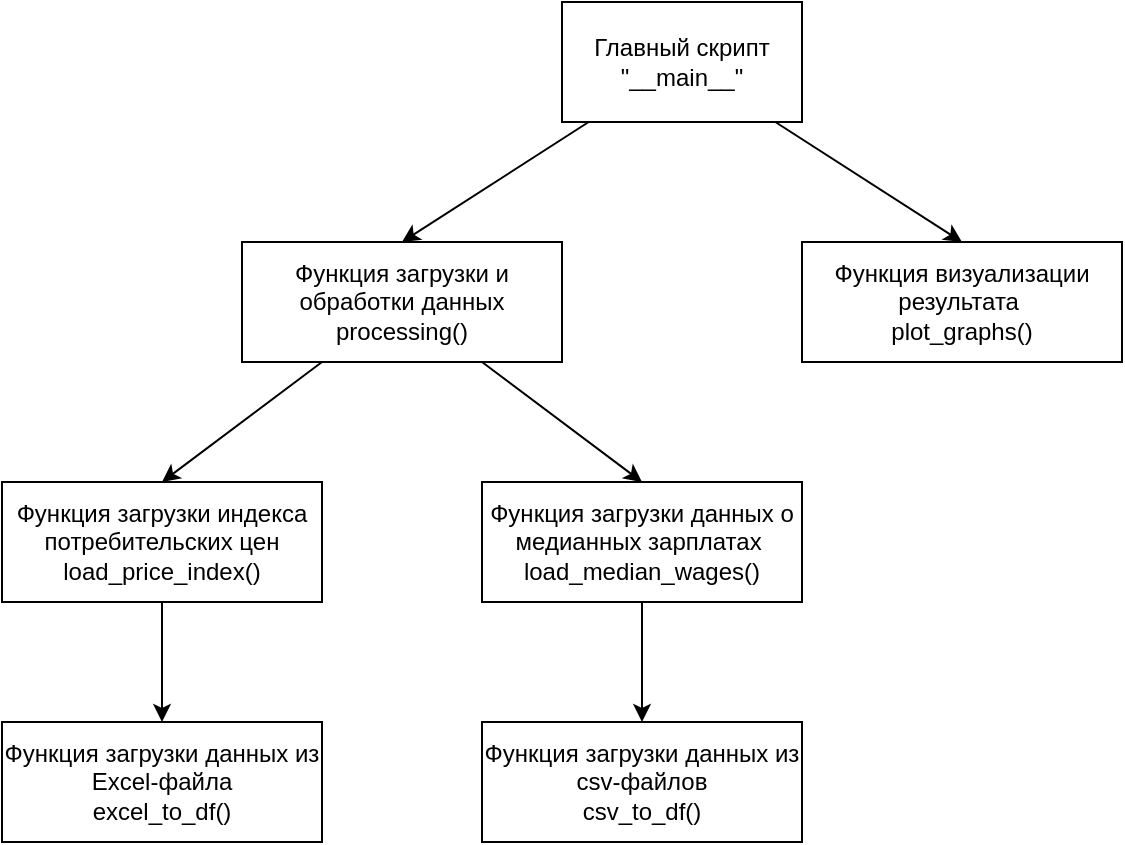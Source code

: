 <mxfile version="28.1.1">
  <diagram name="Страница — 1" id="pJUMcoHuVTegy9P4Nspx">
    <mxGraphModel dx="850" dy="574" grid="1" gridSize="10" guides="1" tooltips="1" connect="1" arrows="1" fold="1" page="1" pageScale="1" pageWidth="827" pageHeight="1169" math="0" shadow="0">
      <root>
        <mxCell id="0" />
        <mxCell id="1" parent="0" />
        <mxCell id="zQt9HYK2WzweEFcVUpTj-1" value="Главный скрипт&lt;div&gt;&quot;__main__&quot;&lt;/div&gt;" style="rounded=0;whiteSpace=wrap;html=1;" vertex="1" parent="1">
          <mxGeometry x="360" y="40" width="120" height="60" as="geometry" />
        </mxCell>
        <mxCell id="zQt9HYK2WzweEFcVUpTj-2" value="Функция загрузки и обработки данных&lt;div&gt;processing()&lt;/div&gt;" style="rounded=0;whiteSpace=wrap;html=1;" vertex="1" parent="1">
          <mxGeometry x="200" y="160" width="160" height="60" as="geometry" />
        </mxCell>
        <mxCell id="zQt9HYK2WzweEFcVUpTj-3" value="Функция визуализации результата&amp;nbsp;&lt;br&gt;plot_graphs()" style="rounded=0;whiteSpace=wrap;html=1;" vertex="1" parent="1">
          <mxGeometry x="480" y="160" width="160" height="60" as="geometry" />
        </mxCell>
        <mxCell id="zQt9HYK2WzweEFcVUpTj-4" value="Функция загрузки индекса потребительских цен load_price_index()" style="rounded=0;whiteSpace=wrap;html=1;" vertex="1" parent="1">
          <mxGeometry x="80" y="280" width="160" height="60" as="geometry" />
        </mxCell>
        <mxCell id="zQt9HYK2WzweEFcVUpTj-5" value="Функция загрузки данных из Excel-файла&lt;br&gt;excel_to_df()" style="rounded=0;whiteSpace=wrap;html=1;" vertex="1" parent="1">
          <mxGeometry x="80" y="400" width="160" height="60" as="geometry" />
        </mxCell>
        <mxCell id="zQt9HYK2WzweEFcVUpTj-6" value="Функция загрузки данных о медианных зарплатах&amp;nbsp;&lt;br&gt;load_median_wages()" style="rounded=0;whiteSpace=wrap;html=1;" vertex="1" parent="1">
          <mxGeometry x="320" y="280" width="160" height="60" as="geometry" />
        </mxCell>
        <mxCell id="zQt9HYK2WzweEFcVUpTj-7" value="Функция загрузки данных из csv-файлов&lt;br&gt;csv_to_df()" style="rounded=0;whiteSpace=wrap;html=1;" vertex="1" parent="1">
          <mxGeometry x="320" y="400" width="160" height="60" as="geometry" />
        </mxCell>
        <mxCell id="zQt9HYK2WzweEFcVUpTj-8" value="" style="endArrow=classic;html=1;rounded=0;entryX=0.5;entryY=0;entryDx=0;entryDy=0;" edge="1" parent="1" source="zQt9HYK2WzweEFcVUpTj-1" target="zQt9HYK2WzweEFcVUpTj-2">
          <mxGeometry width="50" height="50" relative="1" as="geometry">
            <mxPoint x="180" y="120" as="sourcePoint" />
            <mxPoint x="230" y="70" as="targetPoint" />
          </mxGeometry>
        </mxCell>
        <mxCell id="zQt9HYK2WzweEFcVUpTj-10" value="" style="endArrow=classic;html=1;rounded=0;entryX=0.5;entryY=0;entryDx=0;entryDy=0;" edge="1" parent="1" source="zQt9HYK2WzweEFcVUpTj-2" target="zQt9HYK2WzweEFcVUpTj-4">
          <mxGeometry width="50" height="50" relative="1" as="geometry">
            <mxPoint x="383" y="110" as="sourcePoint" />
            <mxPoint x="290" y="170" as="targetPoint" />
          </mxGeometry>
        </mxCell>
        <mxCell id="zQt9HYK2WzweEFcVUpTj-11" value="" style="endArrow=classic;html=1;rounded=0;entryX=0.5;entryY=0;entryDx=0;entryDy=0;" edge="1" parent="1" source="zQt9HYK2WzweEFcVUpTj-4" target="zQt9HYK2WzweEFcVUpTj-5">
          <mxGeometry width="50" height="50" relative="1" as="geometry">
            <mxPoint x="250" y="230" as="sourcePoint" />
            <mxPoint x="170" y="290" as="targetPoint" />
          </mxGeometry>
        </mxCell>
        <mxCell id="zQt9HYK2WzweEFcVUpTj-12" value="" style="endArrow=classic;html=1;rounded=0;entryX=0.5;entryY=0;entryDx=0;entryDy=0;" edge="1" parent="1" source="zQt9HYK2WzweEFcVUpTj-6" target="zQt9HYK2WzweEFcVUpTj-7">
          <mxGeometry width="50" height="50" relative="1" as="geometry">
            <mxPoint x="170" y="350" as="sourcePoint" />
            <mxPoint x="170" y="410" as="targetPoint" />
          </mxGeometry>
        </mxCell>
        <mxCell id="zQt9HYK2WzweEFcVUpTj-13" value="" style="endArrow=classic;html=1;rounded=0;entryX=0.5;entryY=0;entryDx=0;entryDy=0;" edge="1" parent="1" source="zQt9HYK2WzweEFcVUpTj-2" target="zQt9HYK2WzweEFcVUpTj-6">
          <mxGeometry width="50" height="50" relative="1" as="geometry">
            <mxPoint x="410" y="350" as="sourcePoint" />
            <mxPoint x="410" y="410" as="targetPoint" />
          </mxGeometry>
        </mxCell>
        <mxCell id="zQt9HYK2WzweEFcVUpTj-14" value="" style="endArrow=classic;html=1;rounded=0;entryX=0.5;entryY=0;entryDx=0;entryDy=0;" edge="1" parent="1" source="zQt9HYK2WzweEFcVUpTj-1" target="zQt9HYK2WzweEFcVUpTj-3">
          <mxGeometry width="50" height="50" relative="1" as="geometry">
            <mxPoint x="383" y="110" as="sourcePoint" />
            <mxPoint x="290" y="170" as="targetPoint" />
          </mxGeometry>
        </mxCell>
      </root>
    </mxGraphModel>
  </diagram>
</mxfile>
